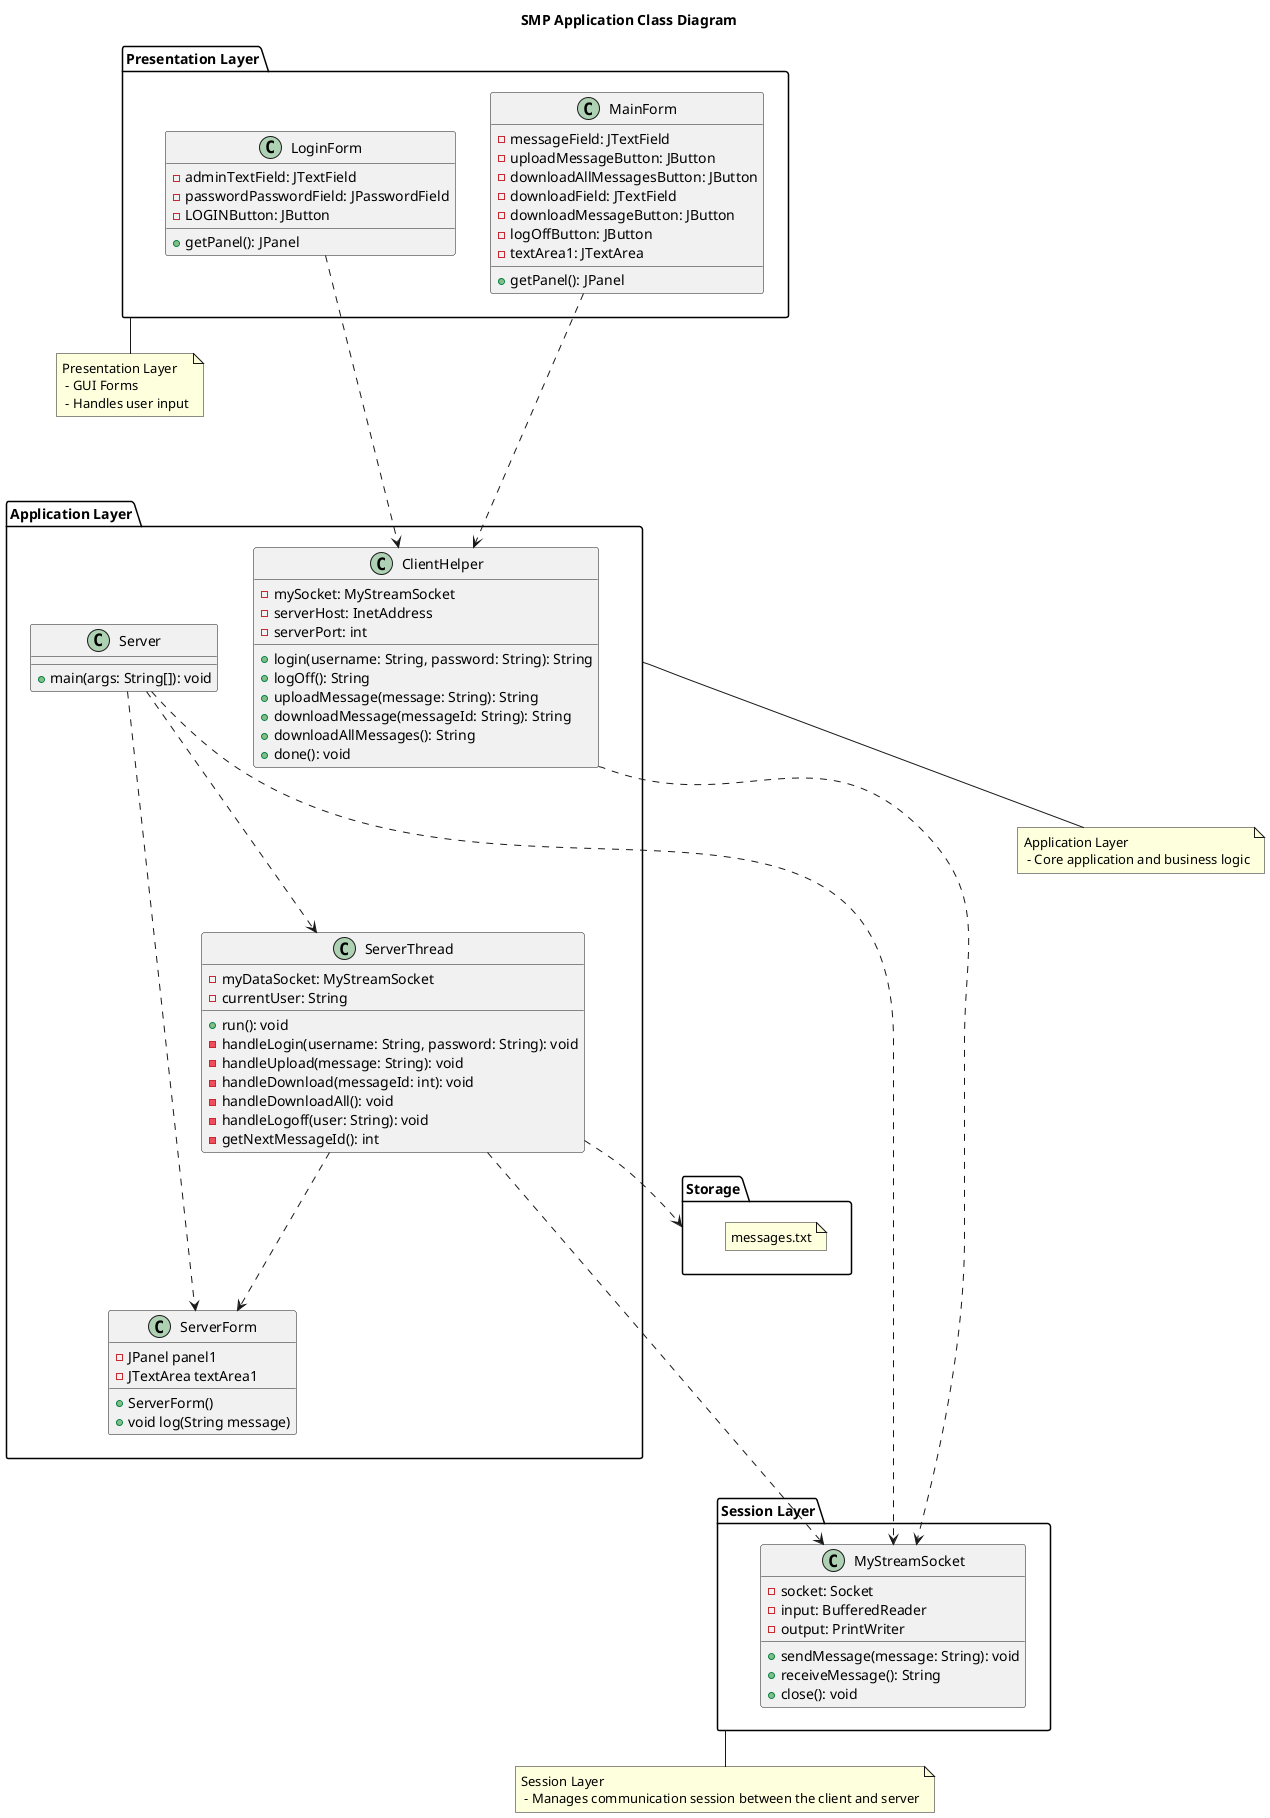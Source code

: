 @startuml
title SMP Application Class Diagram

package "Presentation Layer" {
  class LoginForm {
    -adminTextField: JTextField
    -passwordPasswordField: JPasswordField
    -LOGINButton: JButton
    +getPanel(): JPanel
  }
  class MainForm {
    -messageField: JTextField
    -uploadMessageButton: JButton
    -downloadAllMessagesButton: JButton
    -downloadField: JTextField
    -downloadMessageButton: JButton
    -logOffButton: JButton
    -textArea1: JTextArea
    +getPanel(): JPanel
  }
}

package "Application Layer" {
  class ClientHelper {
    -mySocket: MyStreamSocket
    -serverHost: InetAddress
    -serverPort: int
    +login(username: String, password: String): String
    +logOff(): String
    +uploadMessage(message: String): String
    +downloadMessage(messageId: String): String
    +downloadAllMessages(): String
    +done(): void
  }
  class ServerThread {
    -myDataSocket: MyStreamSocket
    -currentUser: String
    +run(): void
    -handleLogin(username: String, password: String): void
    -handleUpload(message: String): void
    -handleDownload(messageId: int): void
    -handleDownloadAll(): void
    -handleLogoff(user: String): void
    -getNextMessageId(): int
  }
    class Server {
    +main(args: String[]): void
  }
    class ServerForm {
        - JPanel panel1
        - JTextArea textArea1
        + ServerForm()
        + void log(String message)
      }
}

package "Session Layer" {
  class MyStreamSocket {
    -socket: Socket
    -input: BufferedReader
    -output: PrintWriter
    +sendMessage(message: String): void
    +receiveMessage(): String
    +close(): void
  }
}

package "Storage" {
  note "messages.txt" as M
}

note "Presentation Layer\n - GUI Forms\n - Handles user input" as P
note "Application Layer\n - Core application and business logic" as A
note "Session Layer\n - Manages communication session between the client and server" as S

LoginForm ....> ClientHelper
MainForm ....> ClientHelper
ServerThread ....> MyStreamSocket
ClientHelper ....> MyStreamSocket
ServerThread ..> "Storage"
ServerThread ...> ServerForm
Server ...> ServerThread
Server ...> MyStreamSocket
Server ...> ServerForm

"Application Layer" -- A
"Presentation Layer" -- P
"Session Layer" -- S

@enduml